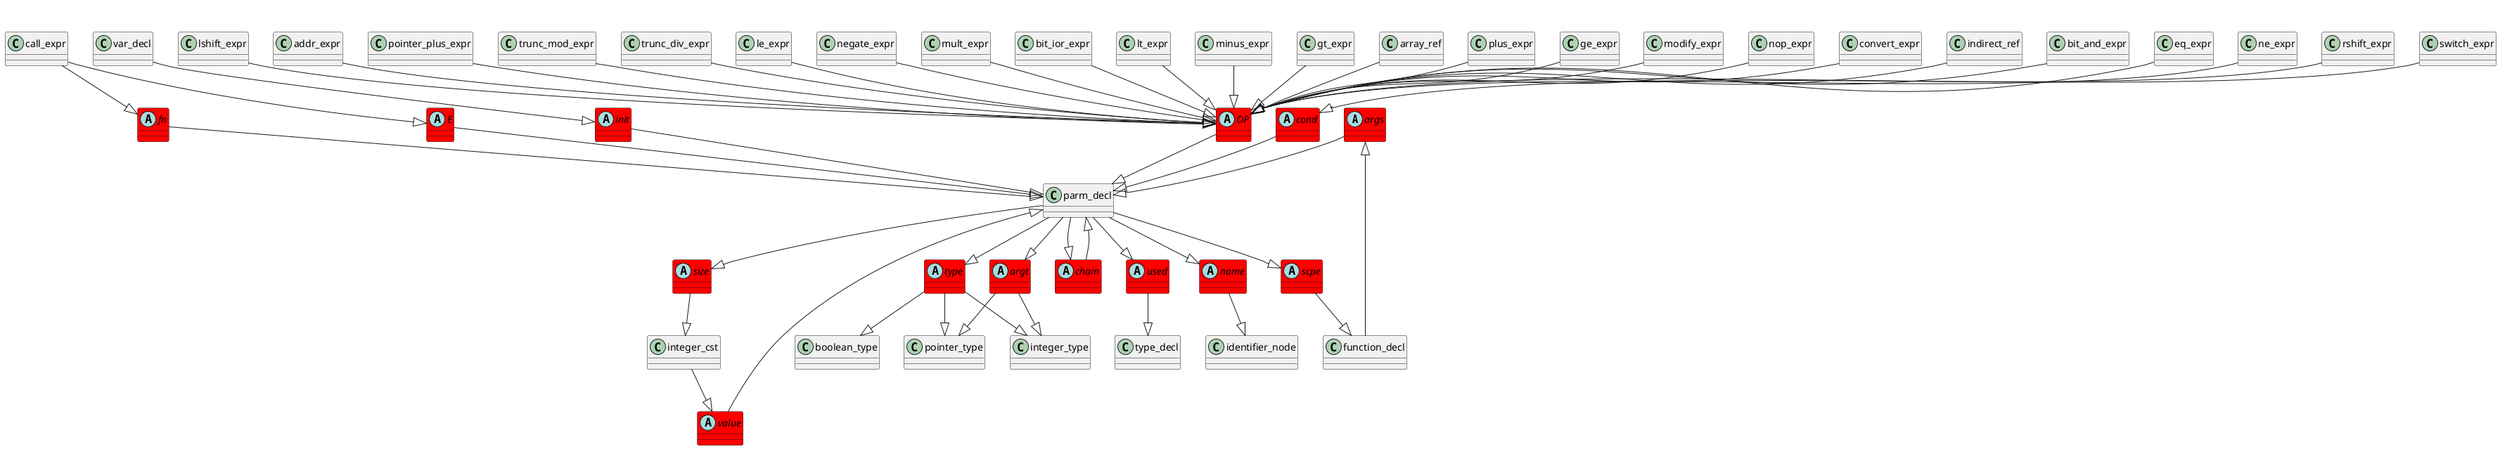 @startuml
abstract class	args	 #red	
args	 --|> 	parm_decl	
function_decl	 --|> 	args	
abstract class	name	 #red	
name	 --|> 	identifier_node	
parm_decl	 --|> 	name	
abstract class	type	 #red	
type	 --|> 	integer_type	
parm_decl	 --|> 	type	
abstract class	scpe	 #red	
scpe	 --|> 	function_decl	
parm_decl	 --|> 	scpe	
abstract class	argt	 #red	
argt	 --|> 	integer_type	
parm_decl	 --|> 	argt	
abstract class	size	 #red	
size	 --|> 	integer_cst	
parm_decl	 --|> 	size	
abstract class	used	 #red	
used	 --|> 	type_decl	
parm_decl	 --|> 	used	
abstract class	OP	 #red	
OP	 --|> 	parm_decl	
modify_expr	 --|> 	OP	
abstract class	E	 #red	
E	 --|> 	parm_decl	
call_expr	 --|> 	E	
nop_expr	 --|> 	OP	
type	 --|> 	pointer_type	
abstract class	chain	 #red	
chain	 --|> 	parm_decl	
parm_decl	 --|> 	chain	
argt	 --|> 	pointer_type	
abstract class	cond	 #red	
cond	 --|> 	parm_decl	
switch_expr	 --|> 	cond	
convert_expr	 --|> 	OP	
indirect_ref	 --|> 	OP	
bit_and_expr	 --|> 	OP	
eq_expr	 --|> 	OP	
ne_expr	 --|> 	OP	
rshift_expr	 --|> 	OP	
lshift_expr	 --|> 	OP	
addr_expr	 --|> 	OP	
pointer_plus_expr	 --|> 	OP	
trunc_mod_expr	 --|> 	OP	
trunc_div_expr	 --|> 	OP	
le_expr	 --|> 	OP	
negate_expr	 --|> 	OP	
mult_expr	 --|> 	OP	
bit_ior_expr	 --|> 	OP	
lt_expr	 --|> 	OP	
abstract class	fn	 #red	
fn	 --|> 	parm_decl	
call_expr	 --|> 	fn	
abstract class	init	 #red	
init	 --|> 	parm_decl	
var_decl	 --|> 	init	
minus_expr	 --|> 	OP	
type	 --|> 	boolean_type	
abstract class	value	 #red	
value	 --|> 	parm_decl	
integer_cst	 --|> 	value	
gt_expr	 --|> 	OP	
array_ref	 --|> 	OP	
plus_expr	 --|> 	OP	
ge_expr	 --|> 	OP	
@enduml

